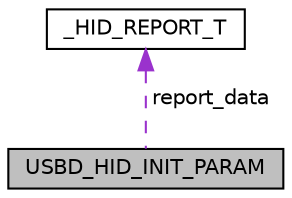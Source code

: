 digraph "USBD_HID_INIT_PARAM"
{
  edge [fontname="Helvetica",fontsize="10",labelfontname="Helvetica",labelfontsize="10"];
  node [fontname="Helvetica",fontsize="10",shape=record];
  Node1 [label="USBD_HID_INIT_PARAM",height=0.2,width=0.4,color="black", fillcolor="grey75", style="filled", fontcolor="black"];
  Node2 -> Node1 [dir="back",color="darkorchid3",fontsize="10",style="dashed",label=" report_data" ,fontname="Helvetica"];
  Node2 [label="_HID_REPORT_T",height=0.2,width=0.4,color="black", fillcolor="white", style="filled",URL="$struct___h_i_d___r_e_p_o_r_t___t.html",tooltip="HID report descriptor data structure. "];
}
